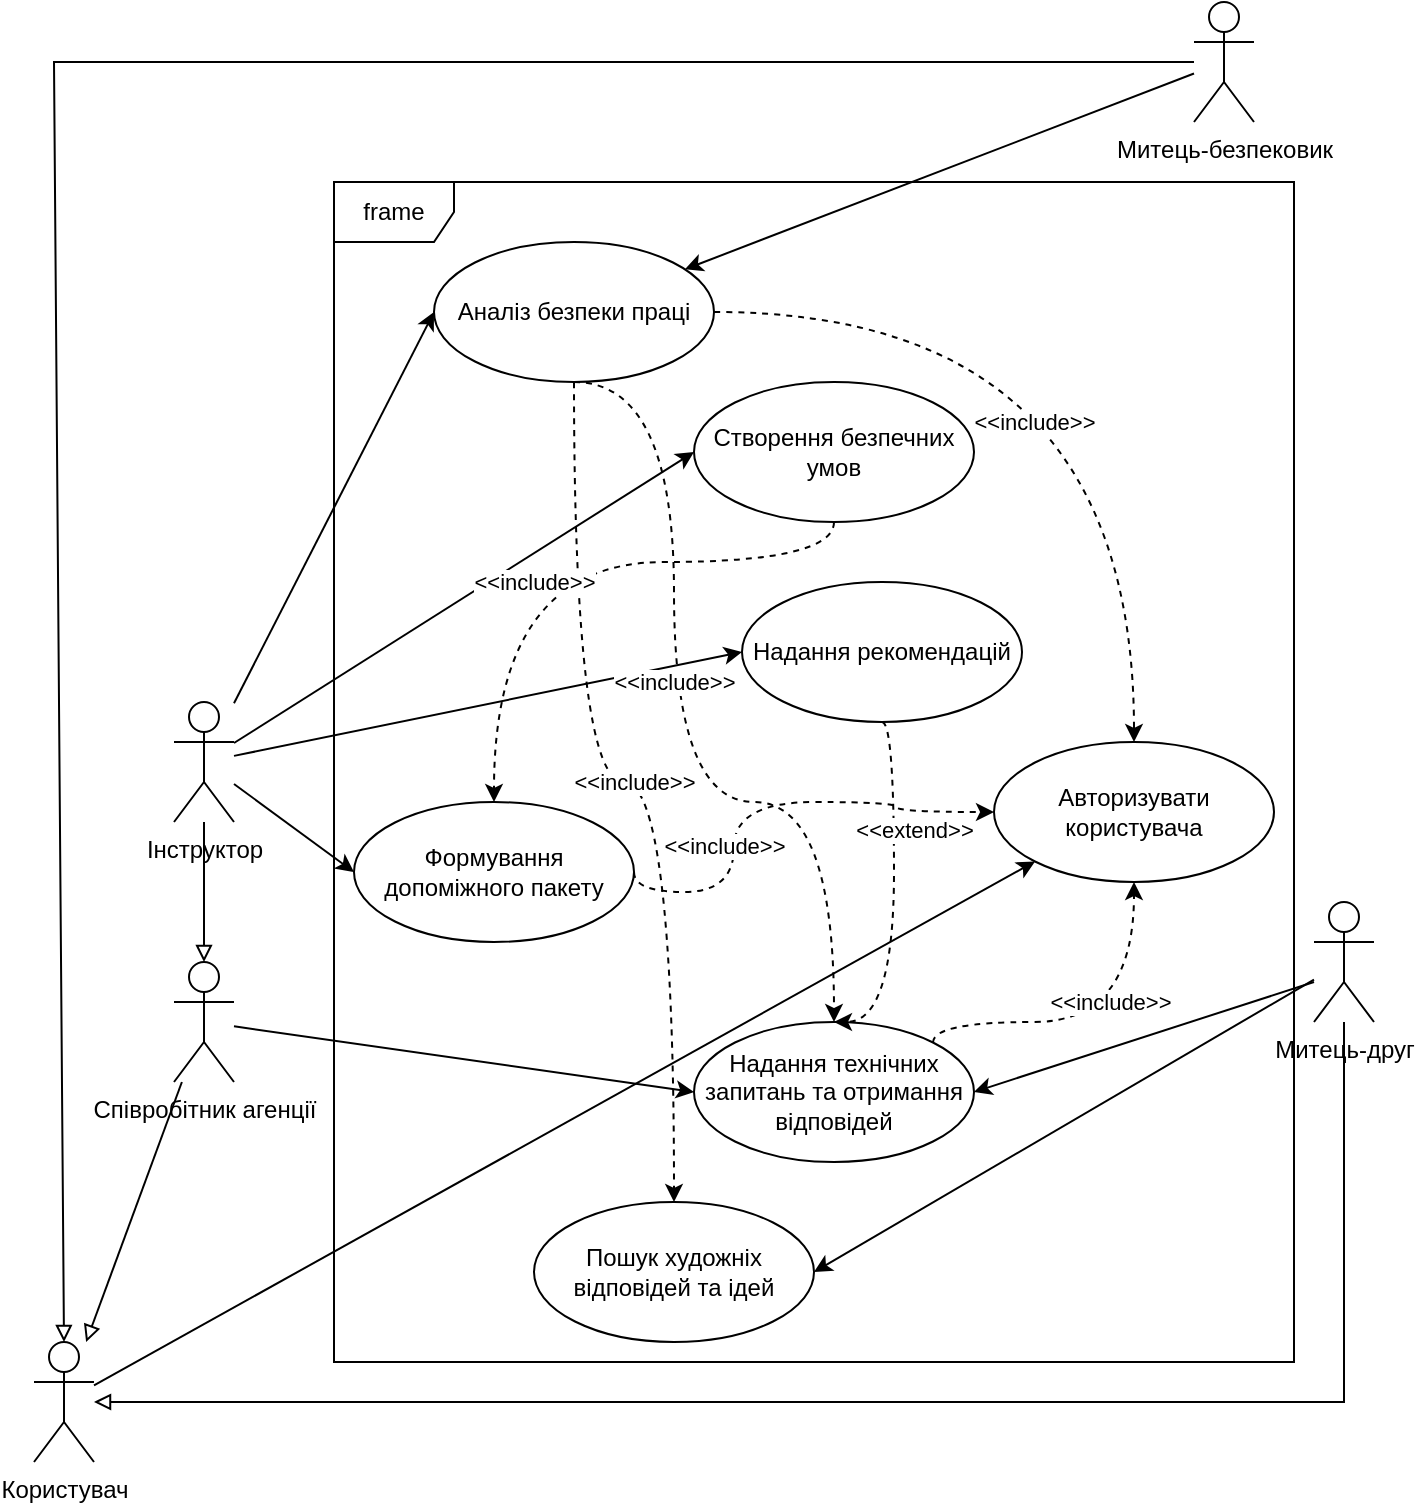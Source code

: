 <mxfile version="21.7.5" type="github">
  <diagram name="Сторінка-1" id="Gw1bhCmw476oVBOJKpMm">
    <mxGraphModel dx="987" dy="1117" grid="1" gridSize="10" guides="1" tooltips="1" connect="1" arrows="1" fold="1" page="1" pageScale="1" pageWidth="827" pageHeight="1169" math="0" shadow="0">
      <root>
        <mxCell id="0" />
        <mxCell id="1" parent="0" />
        <mxCell id="zaFcXTwMFuQ1EMOfRSc--1" value="frame" style="shape=umlFrame;whiteSpace=wrap;html=1;" parent="1" vertex="1">
          <mxGeometry x="210" y="150" width="480" height="590" as="geometry" />
        </mxCell>
        <mxCell id="zaFcXTwMFuQ1EMOfRSc--4" value="Співробітник агенції" style="shape=umlActor;verticalLabelPosition=bottom;verticalAlign=top;html=1;" parent="1" vertex="1">
          <mxGeometry x="130" y="540" width="30" height="60" as="geometry" />
        </mxCell>
        <mxCell id="zaFcXTwMFuQ1EMOfRSc--5" value="Аналіз безпеки праці" style="ellipse;whiteSpace=wrap;html=1;" parent="1" vertex="1">
          <mxGeometry x="260" y="180" width="140" height="70" as="geometry" />
        </mxCell>
        <mxCell id="zaFcXTwMFuQ1EMOfRSc--6" value=" Створення безпечних умов" style="ellipse;whiteSpace=wrap;html=1;" parent="1" vertex="1">
          <mxGeometry x="390" y="250" width="140" height="70" as="geometry" />
        </mxCell>
        <mxCell id="zaFcXTwMFuQ1EMOfRSc--7" value="Митець-безпековик" style="shape=umlActor;verticalLabelPosition=bottom;verticalAlign=top;html=1;" parent="1" vertex="1">
          <mxGeometry x="640" y="60" width="30" height="60" as="geometry" />
        </mxCell>
        <mxCell id="zaFcXTwMFuQ1EMOfRSc--9" value="Інструктор" style="shape=umlActor;verticalLabelPosition=bottom;verticalAlign=top;html=1;" parent="1" vertex="1">
          <mxGeometry x="130" y="410" width="30" height="60" as="geometry" />
        </mxCell>
        <mxCell id="zaFcXTwMFuQ1EMOfRSc--11" value="Надання рекомендацій" style="ellipse;whiteSpace=wrap;html=1;" parent="1" vertex="1">
          <mxGeometry x="414" y="350" width="140" height="70" as="geometry" />
        </mxCell>
        <mxCell id="zaFcXTwMFuQ1EMOfRSc--12" value="Формування допоміжного пакету" style="ellipse;whiteSpace=wrap;html=1;" parent="1" vertex="1">
          <mxGeometry x="220" y="460" width="140" height="70" as="geometry" />
        </mxCell>
        <mxCell id="zaFcXTwMFuQ1EMOfRSc--13" value="Надання технічних запитань та отримання відповідей" style="ellipse;whiteSpace=wrap;html=1;" parent="1" vertex="1">
          <mxGeometry x="390" y="570" width="140" height="70" as="geometry" />
        </mxCell>
        <mxCell id="zaFcXTwMFuQ1EMOfRSc--14" value="Пошук художніх відповідей та ідей" style="ellipse;whiteSpace=wrap;html=1;" parent="1" vertex="1">
          <mxGeometry x="310" y="660" width="140" height="70" as="geometry" />
        </mxCell>
        <mxCell id="zaFcXTwMFuQ1EMOfRSc--18" value="Митець-друг" style="shape=umlActor;verticalLabelPosition=bottom;verticalAlign=top;html=1;" parent="1" vertex="1">
          <mxGeometry x="700" y="510" width="30" height="60" as="geometry" />
        </mxCell>
        <mxCell id="zaFcXTwMFuQ1EMOfRSc--21" value="" style="endArrow=classic;html=1;rounded=0;" parent="1" source="zaFcXTwMFuQ1EMOfRSc--7" target="zaFcXTwMFuQ1EMOfRSc--5" edge="1">
          <mxGeometry width="50" height="50" relative="1" as="geometry">
            <mxPoint x="390" y="480" as="sourcePoint" />
            <mxPoint x="440" y="430" as="targetPoint" />
          </mxGeometry>
        </mxCell>
        <mxCell id="zaFcXTwMFuQ1EMOfRSc--22" value="" style="endArrow=classic;html=1;rounded=0;entryX=0;entryY=0.5;entryDx=0;entryDy=0;" parent="1" source="zaFcXTwMFuQ1EMOfRSc--9" target="zaFcXTwMFuQ1EMOfRSc--5" edge="1">
          <mxGeometry width="50" height="50" relative="1" as="geometry">
            <mxPoint x="390" y="480" as="sourcePoint" />
            <mxPoint x="440" y="430" as="targetPoint" />
          </mxGeometry>
        </mxCell>
        <mxCell id="zaFcXTwMFuQ1EMOfRSc--23" value="" style="endArrow=classic;html=1;rounded=0;entryX=0;entryY=0.5;entryDx=0;entryDy=0;" parent="1" source="zaFcXTwMFuQ1EMOfRSc--9" target="zaFcXTwMFuQ1EMOfRSc--6" edge="1">
          <mxGeometry width="50" height="50" relative="1" as="geometry">
            <mxPoint x="390" y="480" as="sourcePoint" />
            <mxPoint x="440" y="430" as="targetPoint" />
          </mxGeometry>
        </mxCell>
        <mxCell id="zaFcXTwMFuQ1EMOfRSc--24" value="" style="endArrow=classic;html=1;rounded=0;entryX=0;entryY=0.5;entryDx=0;entryDy=0;" parent="1" source="zaFcXTwMFuQ1EMOfRSc--9" target="zaFcXTwMFuQ1EMOfRSc--11" edge="1">
          <mxGeometry width="50" height="50" relative="1" as="geometry">
            <mxPoint x="390" y="480" as="sourcePoint" />
            <mxPoint x="440" y="430" as="targetPoint" />
          </mxGeometry>
        </mxCell>
        <mxCell id="zaFcXTwMFuQ1EMOfRSc--25" value="" style="endArrow=classic;html=1;rounded=0;entryX=1;entryY=0.5;entryDx=0;entryDy=0;" parent="1" source="zaFcXTwMFuQ1EMOfRSc--18" target="zaFcXTwMFuQ1EMOfRSc--14" edge="1">
          <mxGeometry width="50" height="50" relative="1" as="geometry">
            <mxPoint x="610" y="550" as="sourcePoint" />
            <mxPoint x="440" y="430" as="targetPoint" />
          </mxGeometry>
        </mxCell>
        <mxCell id="zaFcXTwMFuQ1EMOfRSc--27" value="" style="endArrow=classic;html=1;rounded=0;entryX=1;entryY=0.5;entryDx=0;entryDy=0;" parent="1" target="zaFcXTwMFuQ1EMOfRSc--13" edge="1">
          <mxGeometry width="50" height="50" relative="1" as="geometry">
            <mxPoint x="700" y="550" as="sourcePoint" />
            <mxPoint x="440" y="430" as="targetPoint" />
          </mxGeometry>
        </mxCell>
        <mxCell id="zaFcXTwMFuQ1EMOfRSc--28" value="" style="endArrow=classic;html=1;rounded=0;entryX=0;entryY=0.5;entryDx=0;entryDy=0;" parent="1" source="zaFcXTwMFuQ1EMOfRSc--4" target="zaFcXTwMFuQ1EMOfRSc--13" edge="1">
          <mxGeometry width="50" height="50" relative="1" as="geometry">
            <mxPoint x="110" y="260" as="sourcePoint" />
            <mxPoint x="440" y="430" as="targetPoint" />
          </mxGeometry>
        </mxCell>
        <mxCell id="zaFcXTwMFuQ1EMOfRSc--29" value="" style="endArrow=classic;html=1;rounded=0;entryX=0;entryY=0.5;entryDx=0;entryDy=0;" parent="1" source="zaFcXTwMFuQ1EMOfRSc--9" target="zaFcXTwMFuQ1EMOfRSc--12" edge="1">
          <mxGeometry width="50" height="50" relative="1" as="geometry">
            <mxPoint x="80" y="320" as="sourcePoint" />
            <mxPoint x="410" y="430" as="targetPoint" />
          </mxGeometry>
        </mxCell>
        <mxCell id="zaFcXTwMFuQ1EMOfRSc--30" value="&amp;lt;&amp;lt;include&amp;gt;&amp;gt;" style="endArrow=classic;dashed=1;html=1;rounded=0;exitX=0.5;exitY=1;exitDx=0;exitDy=0;entryX=0.5;entryY=0;entryDx=0;entryDy=0;startArrow=none;startFill=0;endFill=1;edgeStyle=orthogonalEdgeStyle;curved=1;" parent="1" source="zaFcXTwMFuQ1EMOfRSc--5" target="zaFcXTwMFuQ1EMOfRSc--14" edge="1">
          <mxGeometry width="50" height="50" relative="1" as="geometry">
            <mxPoint x="300" y="290" as="sourcePoint" />
            <mxPoint x="350" y="240" as="targetPoint" />
            <Array as="points">
              <mxPoint x="330" y="450" />
              <mxPoint x="380" y="450" />
            </Array>
          </mxGeometry>
        </mxCell>
        <mxCell id="zaFcXTwMFuQ1EMOfRSc--31" value="&amp;lt;&amp;lt;include&amp;gt;&amp;gt;" style="endArrow=classic;dashed=1;html=1;rounded=0;exitX=0.5;exitY=1;exitDx=0;exitDy=0;entryX=0.5;entryY=0;entryDx=0;entryDy=0;startArrow=none;startFill=0;endFill=1;edgeStyle=orthogonalEdgeStyle;curved=1;" parent="1" source="zaFcXTwMFuQ1EMOfRSc--5" target="zaFcXTwMFuQ1EMOfRSc--13" edge="1">
          <mxGeometry x="-0.111" width="50" height="50" relative="1" as="geometry">
            <mxPoint x="340" y="260" as="sourcePoint" />
            <mxPoint x="390" y="670" as="targetPoint" />
            <Array as="points">
              <mxPoint x="380" y="250" />
              <mxPoint x="380" y="460" />
              <mxPoint x="460" y="460" />
            </Array>
            <mxPoint as="offset" />
          </mxGeometry>
        </mxCell>
        <mxCell id="zaFcXTwMFuQ1EMOfRSc--32" value="&amp;lt;&amp;lt;include&amp;gt;&amp;gt;" style="endArrow=classic;dashed=1;html=1;rounded=0;exitX=0.5;exitY=1;exitDx=0;exitDy=0;entryX=0.5;entryY=0;entryDx=0;entryDy=0;startArrow=none;startFill=0;endFill=1;edgeStyle=orthogonalEdgeStyle;curved=1;" parent="1" source="zaFcXTwMFuQ1EMOfRSc--6" target="zaFcXTwMFuQ1EMOfRSc--12" edge="1">
          <mxGeometry x="0.097" y="10" width="50" height="50" relative="1" as="geometry">
            <mxPoint x="340" y="260" as="sourcePoint" />
            <mxPoint x="470" y="580" as="targetPoint" />
            <Array as="points">
              <mxPoint x="460" y="340" />
              <mxPoint x="290" y="340" />
            </Array>
            <mxPoint as="offset" />
          </mxGeometry>
        </mxCell>
        <mxCell id="zaFcXTwMFuQ1EMOfRSc--33" value="&amp;lt;&amp;lt;extend&amp;gt;&amp;gt;" style="endArrow=classic;dashed=1;html=1;rounded=0;exitX=0.5;exitY=1;exitDx=0;exitDy=0;entryX=0.5;entryY=0;entryDx=0;entryDy=0;startArrow=none;startFill=0;endFill=1;edgeStyle=orthogonalEdgeStyle;curved=1;" parent="1" source="zaFcXTwMFuQ1EMOfRSc--11" target="zaFcXTwMFuQ1EMOfRSc--13" edge="1">
          <mxGeometry x="-0.359" y="10" width="50" height="50" relative="1" as="geometry">
            <mxPoint x="490" y="10" as="sourcePoint" />
            <mxPoint x="320" y="150" as="targetPoint" />
            <Array as="points">
              <mxPoint x="490" y="420" />
              <mxPoint x="490" y="570" />
            </Array>
            <mxPoint as="offset" />
          </mxGeometry>
        </mxCell>
        <mxCell id="EzY_0bkgKiHBauUYZ8IB-1" value="Користувач" style="shape=umlActor;verticalLabelPosition=bottom;verticalAlign=top;html=1;" vertex="1" parent="1">
          <mxGeometry x="60" y="730" width="30" height="60" as="geometry" />
        </mxCell>
        <mxCell id="EzY_0bkgKiHBauUYZ8IB-3" value="" style="endArrow=block;html=1;rounded=0;endFill=0;" edge="1" parent="1" source="zaFcXTwMFuQ1EMOfRSc--9" target="zaFcXTwMFuQ1EMOfRSc--4">
          <mxGeometry width="50" height="50" relative="1" as="geometry">
            <mxPoint x="390" y="600" as="sourcePoint" />
            <mxPoint x="440" y="550" as="targetPoint" />
          </mxGeometry>
        </mxCell>
        <mxCell id="EzY_0bkgKiHBauUYZ8IB-5" value="" style="endArrow=block;html=1;rounded=0;endFill=0;" edge="1" parent="1" source="zaFcXTwMFuQ1EMOfRSc--4" target="EzY_0bkgKiHBauUYZ8IB-1">
          <mxGeometry width="50" height="50" relative="1" as="geometry">
            <mxPoint x="120" y="462" as="sourcePoint" />
            <mxPoint x="50" y="518" as="targetPoint" />
          </mxGeometry>
        </mxCell>
        <mxCell id="EzY_0bkgKiHBauUYZ8IB-6" value="" style="endArrow=block;html=1;rounded=0;endFill=0;" edge="1" parent="1" source="zaFcXTwMFuQ1EMOfRSc--18" target="EzY_0bkgKiHBauUYZ8IB-1">
          <mxGeometry width="50" height="50" relative="1" as="geometry">
            <mxPoint x="500" y="1040" as="sourcePoint" />
            <mxPoint x="130" y="760" as="targetPoint" />
            <Array as="points">
              <mxPoint x="715" y="760" />
            </Array>
          </mxGeometry>
        </mxCell>
        <mxCell id="EzY_0bkgKiHBauUYZ8IB-7" value="" style="endArrow=block;html=1;rounded=0;endFill=0;entryX=0.5;entryY=0;entryDx=0;entryDy=0;entryPerimeter=0;" edge="1" parent="1" source="zaFcXTwMFuQ1EMOfRSc--7" target="EzY_0bkgKiHBauUYZ8IB-1">
          <mxGeometry width="50" height="50" relative="1" as="geometry">
            <mxPoint x="540" y="80" as="sourcePoint" />
            <mxPoint x="100" y="770" as="targetPoint" />
            <Array as="points">
              <mxPoint x="70" y="90" />
            </Array>
          </mxGeometry>
        </mxCell>
        <mxCell id="EzY_0bkgKiHBauUYZ8IB-8" value="Авторизувати користувача" style="ellipse;whiteSpace=wrap;html=1;" vertex="1" parent="1">
          <mxGeometry x="540" y="430" width="140" height="70" as="geometry" />
        </mxCell>
        <mxCell id="EzY_0bkgKiHBauUYZ8IB-9" value="" style="endArrow=classic;html=1;rounded=0;entryX=0;entryY=1;entryDx=0;entryDy=0;" edge="1" parent="1" source="EzY_0bkgKiHBauUYZ8IB-1" target="EzY_0bkgKiHBauUYZ8IB-8">
          <mxGeometry width="50" height="50" relative="1" as="geometry">
            <mxPoint x="170" y="582" as="sourcePoint" />
            <mxPoint x="400" y="615" as="targetPoint" />
          </mxGeometry>
        </mxCell>
        <mxCell id="EzY_0bkgKiHBauUYZ8IB-10" value="&amp;lt;&amp;lt;include&amp;gt;&amp;gt;" style="endArrow=classic;dashed=1;html=1;rounded=0;startArrow=none;startFill=0;endFill=1;edgeStyle=orthogonalEdgeStyle;curved=1;exitX=1;exitY=0.5;exitDx=0;exitDy=0;entryX=0.5;entryY=0;entryDx=0;entryDy=0;" edge="1" parent="1" source="zaFcXTwMFuQ1EMOfRSc--5" target="EzY_0bkgKiHBauUYZ8IB-8">
          <mxGeometry x="0.247" y="-50" width="50" height="50" relative="1" as="geometry">
            <mxPoint x="540" y="210" as="sourcePoint" />
            <mxPoint x="620" y="280" as="targetPoint" />
            <Array as="points" />
            <mxPoint as="offset" />
          </mxGeometry>
        </mxCell>
        <mxCell id="EzY_0bkgKiHBauUYZ8IB-11" value="&amp;lt;&amp;lt;include&amp;gt;&amp;gt;" style="endArrow=classic;dashed=1;html=1;rounded=0;entryX=0.5;entryY=1;entryDx=0;entryDy=0;startArrow=none;startFill=0;endFill=1;edgeStyle=orthogonalEdgeStyle;curved=1;exitX=1;exitY=0;exitDx=0;exitDy=0;" edge="1" parent="1" source="zaFcXTwMFuQ1EMOfRSc--13" target="EzY_0bkgKiHBauUYZ8IB-8">
          <mxGeometry x="0.097" y="10" width="50" height="50" relative="1" as="geometry">
            <mxPoint x="730" y="610" as="sourcePoint" />
            <mxPoint x="560" y="750" as="targetPoint" />
            <Array as="points">
              <mxPoint x="510" y="570" />
              <mxPoint x="610" y="570" />
            </Array>
            <mxPoint as="offset" />
          </mxGeometry>
        </mxCell>
        <mxCell id="EzY_0bkgKiHBauUYZ8IB-12" value="&amp;lt;&amp;lt;include&amp;gt;&amp;gt;" style="endArrow=classic;dashed=1;html=1;rounded=0;entryX=0;entryY=0.5;entryDx=0;entryDy=0;startArrow=none;startFill=0;endFill=1;edgeStyle=orthogonalEdgeStyle;curved=1;exitX=1;exitY=0.5;exitDx=0;exitDy=0;" edge="1" parent="1" source="zaFcXTwMFuQ1EMOfRSc--12" target="EzY_0bkgKiHBauUYZ8IB-8">
          <mxGeometry x="-0.304" y="5" width="50" height="50" relative="1" as="geometry">
            <mxPoint x="390" y="505" as="sourcePoint" />
            <mxPoint x="491" y="425" as="targetPoint" />
            <Array as="points">
              <mxPoint x="360" y="505" />
              <mxPoint x="410" y="505" />
              <mxPoint x="410" y="460" />
              <mxPoint x="491" y="460" />
              <mxPoint x="491" y="465" />
            </Array>
            <mxPoint as="offset" />
          </mxGeometry>
        </mxCell>
      </root>
    </mxGraphModel>
  </diagram>
</mxfile>

